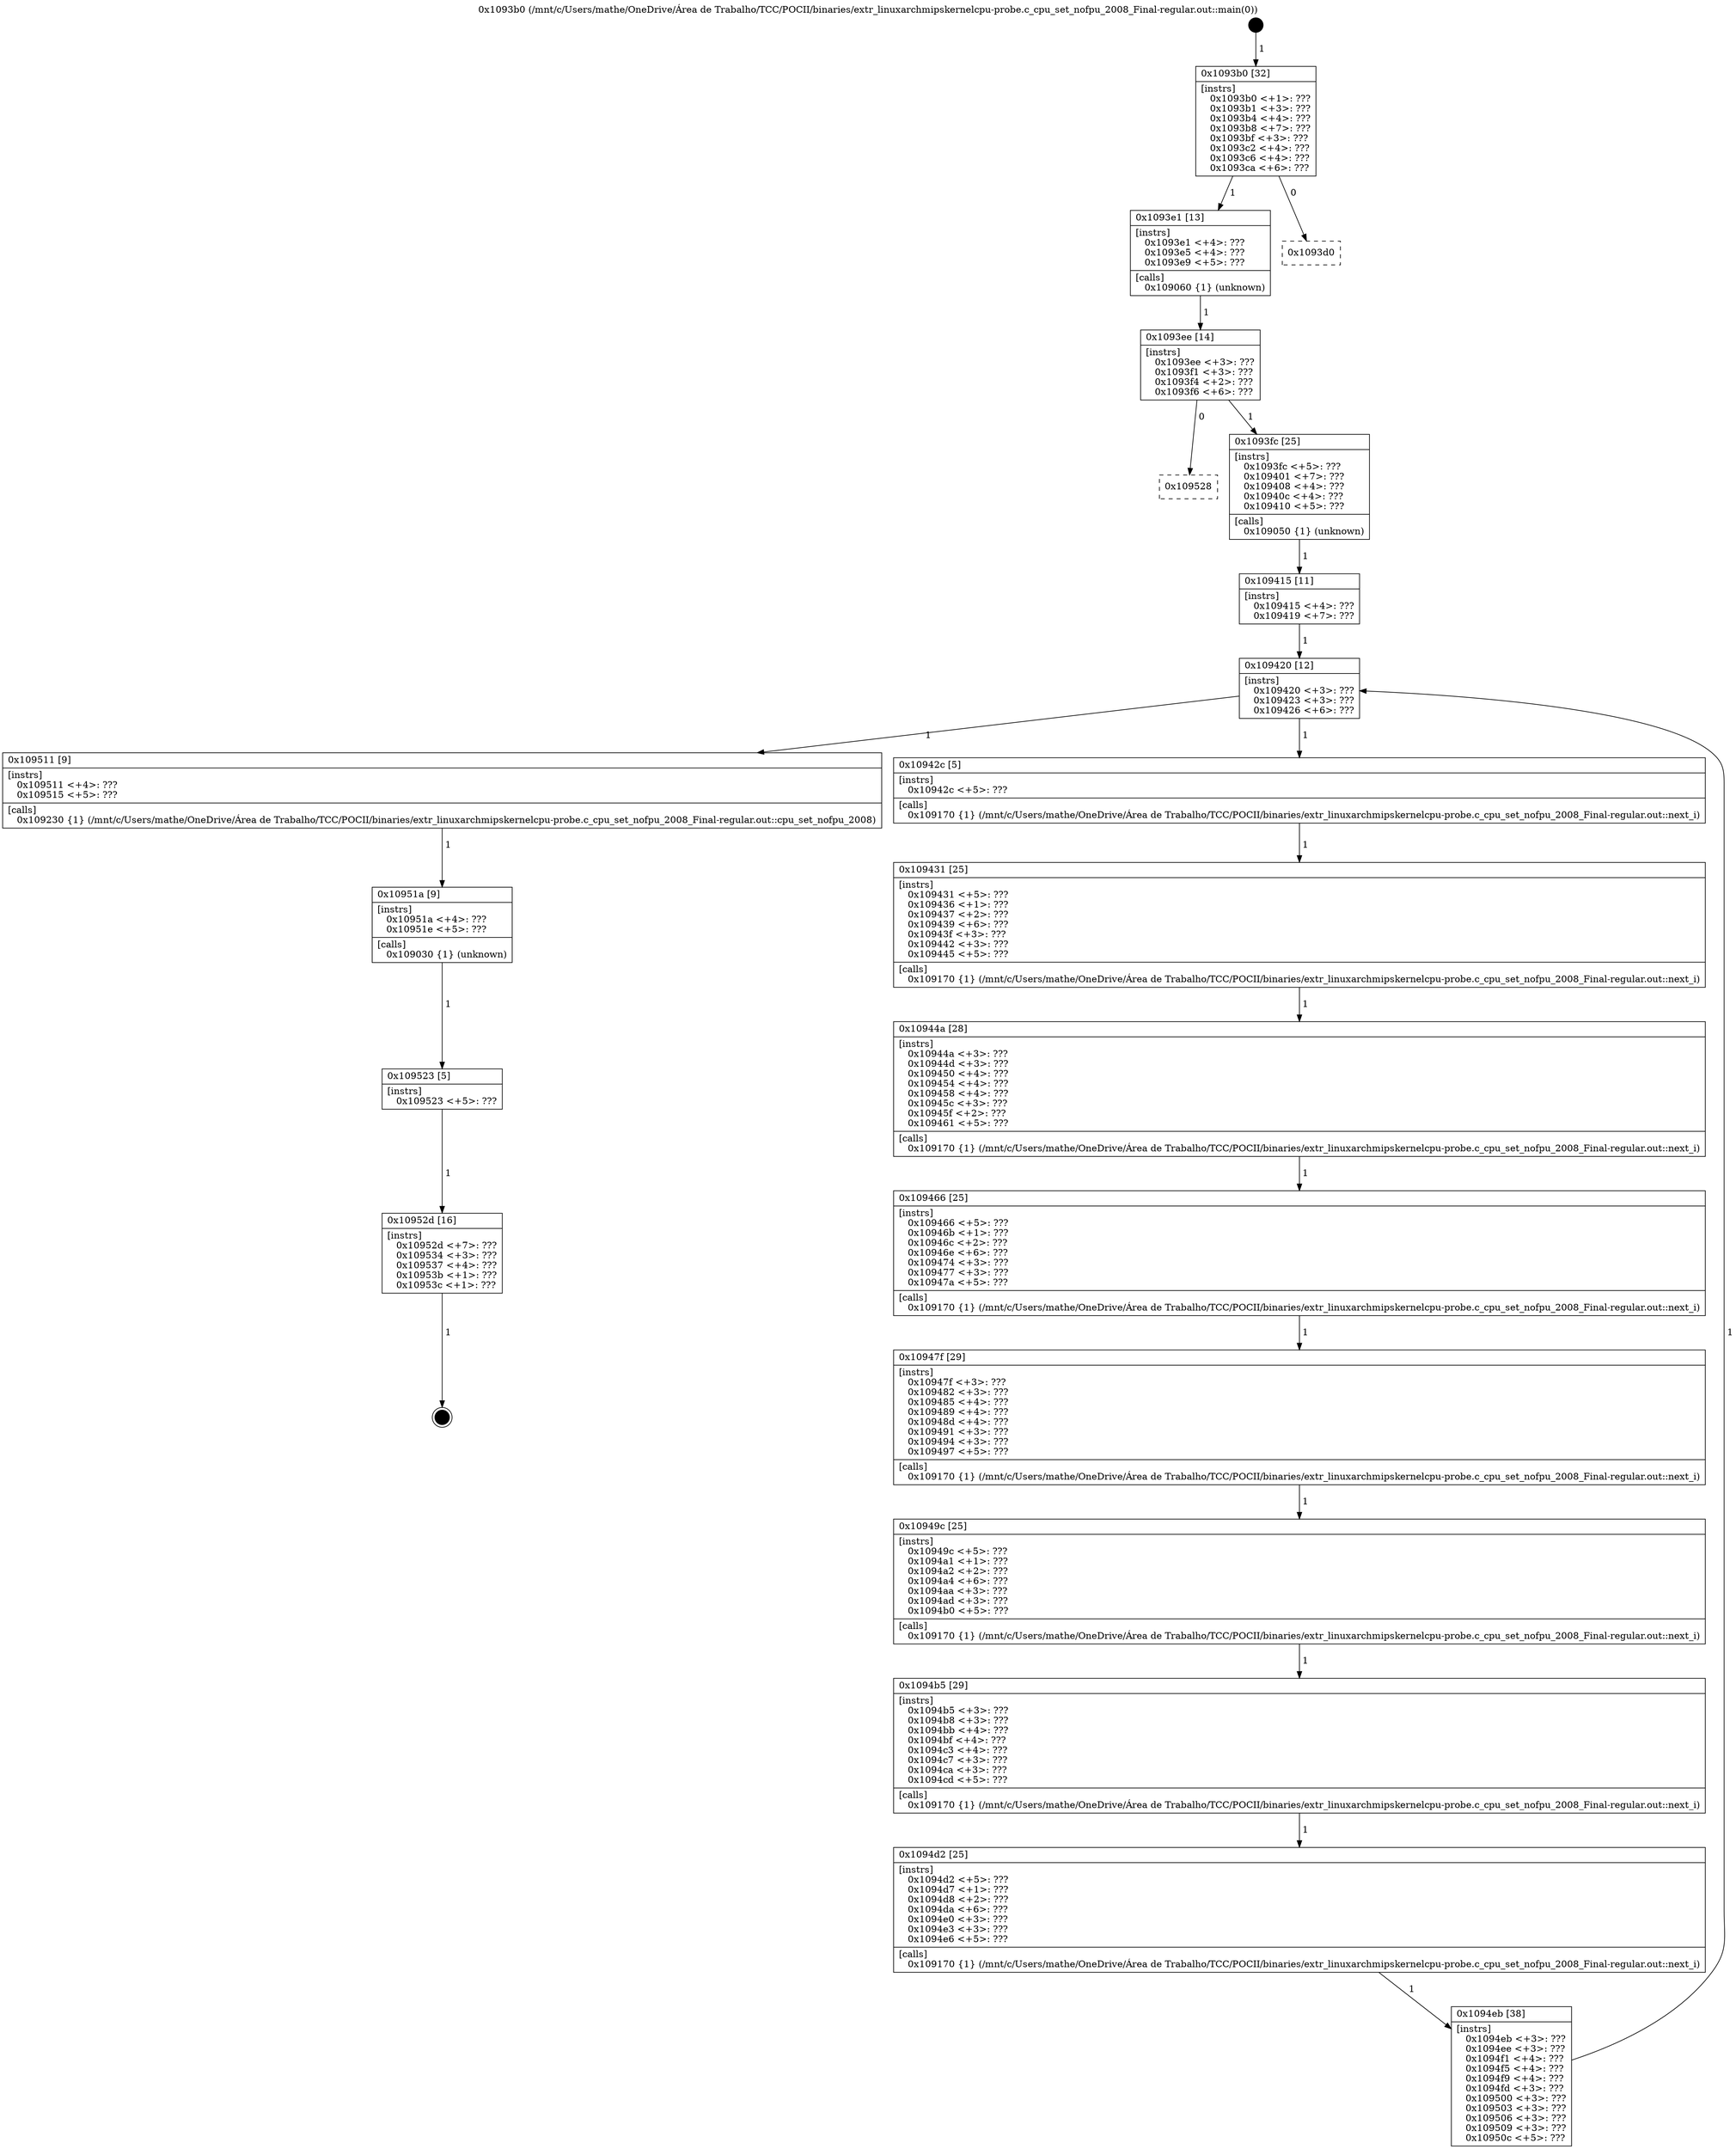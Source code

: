 digraph "0x1093b0" {
  label = "0x1093b0 (/mnt/c/Users/mathe/OneDrive/Área de Trabalho/TCC/POCII/binaries/extr_linuxarchmipskernelcpu-probe.c_cpu_set_nofpu_2008_Final-regular.out::main(0))"
  labelloc = "t"
  node[shape=record]

  Entry [label="",width=0.3,height=0.3,shape=circle,fillcolor=black,style=filled]
  "0x1093b0" [label="{
     0x1093b0 [32]\l
     | [instrs]\l
     &nbsp;&nbsp;0x1093b0 \<+1\>: ???\l
     &nbsp;&nbsp;0x1093b1 \<+3\>: ???\l
     &nbsp;&nbsp;0x1093b4 \<+4\>: ???\l
     &nbsp;&nbsp;0x1093b8 \<+7\>: ???\l
     &nbsp;&nbsp;0x1093bf \<+3\>: ???\l
     &nbsp;&nbsp;0x1093c2 \<+4\>: ???\l
     &nbsp;&nbsp;0x1093c6 \<+4\>: ???\l
     &nbsp;&nbsp;0x1093ca \<+6\>: ???\l
  }"]
  "0x1093e1" [label="{
     0x1093e1 [13]\l
     | [instrs]\l
     &nbsp;&nbsp;0x1093e1 \<+4\>: ???\l
     &nbsp;&nbsp;0x1093e5 \<+4\>: ???\l
     &nbsp;&nbsp;0x1093e9 \<+5\>: ???\l
     | [calls]\l
     &nbsp;&nbsp;0x109060 \{1\} (unknown)\l
  }"]
  "0x1093d0" [label="{
     0x1093d0\l
  }", style=dashed]
  "0x1093ee" [label="{
     0x1093ee [14]\l
     | [instrs]\l
     &nbsp;&nbsp;0x1093ee \<+3\>: ???\l
     &nbsp;&nbsp;0x1093f1 \<+3\>: ???\l
     &nbsp;&nbsp;0x1093f4 \<+2\>: ???\l
     &nbsp;&nbsp;0x1093f6 \<+6\>: ???\l
  }"]
  "0x109528" [label="{
     0x109528\l
  }", style=dashed]
  "0x1093fc" [label="{
     0x1093fc [25]\l
     | [instrs]\l
     &nbsp;&nbsp;0x1093fc \<+5\>: ???\l
     &nbsp;&nbsp;0x109401 \<+7\>: ???\l
     &nbsp;&nbsp;0x109408 \<+4\>: ???\l
     &nbsp;&nbsp;0x10940c \<+4\>: ???\l
     &nbsp;&nbsp;0x109410 \<+5\>: ???\l
     | [calls]\l
     &nbsp;&nbsp;0x109050 \{1\} (unknown)\l
  }"]
  Exit [label="",width=0.3,height=0.3,shape=circle,fillcolor=black,style=filled,peripheries=2]
  "0x109420" [label="{
     0x109420 [12]\l
     | [instrs]\l
     &nbsp;&nbsp;0x109420 \<+3\>: ???\l
     &nbsp;&nbsp;0x109423 \<+3\>: ???\l
     &nbsp;&nbsp;0x109426 \<+6\>: ???\l
  }"]
  "0x109511" [label="{
     0x109511 [9]\l
     | [instrs]\l
     &nbsp;&nbsp;0x109511 \<+4\>: ???\l
     &nbsp;&nbsp;0x109515 \<+5\>: ???\l
     | [calls]\l
     &nbsp;&nbsp;0x109230 \{1\} (/mnt/c/Users/mathe/OneDrive/Área de Trabalho/TCC/POCII/binaries/extr_linuxarchmipskernelcpu-probe.c_cpu_set_nofpu_2008_Final-regular.out::cpu_set_nofpu_2008)\l
  }"]
  "0x10942c" [label="{
     0x10942c [5]\l
     | [instrs]\l
     &nbsp;&nbsp;0x10942c \<+5\>: ???\l
     | [calls]\l
     &nbsp;&nbsp;0x109170 \{1\} (/mnt/c/Users/mathe/OneDrive/Área de Trabalho/TCC/POCII/binaries/extr_linuxarchmipskernelcpu-probe.c_cpu_set_nofpu_2008_Final-regular.out::next_i)\l
  }"]
  "0x109431" [label="{
     0x109431 [25]\l
     | [instrs]\l
     &nbsp;&nbsp;0x109431 \<+5\>: ???\l
     &nbsp;&nbsp;0x109436 \<+1\>: ???\l
     &nbsp;&nbsp;0x109437 \<+2\>: ???\l
     &nbsp;&nbsp;0x109439 \<+6\>: ???\l
     &nbsp;&nbsp;0x10943f \<+3\>: ???\l
     &nbsp;&nbsp;0x109442 \<+3\>: ???\l
     &nbsp;&nbsp;0x109445 \<+5\>: ???\l
     | [calls]\l
     &nbsp;&nbsp;0x109170 \{1\} (/mnt/c/Users/mathe/OneDrive/Área de Trabalho/TCC/POCII/binaries/extr_linuxarchmipskernelcpu-probe.c_cpu_set_nofpu_2008_Final-regular.out::next_i)\l
  }"]
  "0x10944a" [label="{
     0x10944a [28]\l
     | [instrs]\l
     &nbsp;&nbsp;0x10944a \<+3\>: ???\l
     &nbsp;&nbsp;0x10944d \<+3\>: ???\l
     &nbsp;&nbsp;0x109450 \<+4\>: ???\l
     &nbsp;&nbsp;0x109454 \<+4\>: ???\l
     &nbsp;&nbsp;0x109458 \<+4\>: ???\l
     &nbsp;&nbsp;0x10945c \<+3\>: ???\l
     &nbsp;&nbsp;0x10945f \<+2\>: ???\l
     &nbsp;&nbsp;0x109461 \<+5\>: ???\l
     | [calls]\l
     &nbsp;&nbsp;0x109170 \{1\} (/mnt/c/Users/mathe/OneDrive/Área de Trabalho/TCC/POCII/binaries/extr_linuxarchmipskernelcpu-probe.c_cpu_set_nofpu_2008_Final-regular.out::next_i)\l
  }"]
  "0x109466" [label="{
     0x109466 [25]\l
     | [instrs]\l
     &nbsp;&nbsp;0x109466 \<+5\>: ???\l
     &nbsp;&nbsp;0x10946b \<+1\>: ???\l
     &nbsp;&nbsp;0x10946c \<+2\>: ???\l
     &nbsp;&nbsp;0x10946e \<+6\>: ???\l
     &nbsp;&nbsp;0x109474 \<+3\>: ???\l
     &nbsp;&nbsp;0x109477 \<+3\>: ???\l
     &nbsp;&nbsp;0x10947a \<+5\>: ???\l
     | [calls]\l
     &nbsp;&nbsp;0x109170 \{1\} (/mnt/c/Users/mathe/OneDrive/Área de Trabalho/TCC/POCII/binaries/extr_linuxarchmipskernelcpu-probe.c_cpu_set_nofpu_2008_Final-regular.out::next_i)\l
  }"]
  "0x10947f" [label="{
     0x10947f [29]\l
     | [instrs]\l
     &nbsp;&nbsp;0x10947f \<+3\>: ???\l
     &nbsp;&nbsp;0x109482 \<+3\>: ???\l
     &nbsp;&nbsp;0x109485 \<+4\>: ???\l
     &nbsp;&nbsp;0x109489 \<+4\>: ???\l
     &nbsp;&nbsp;0x10948d \<+4\>: ???\l
     &nbsp;&nbsp;0x109491 \<+3\>: ???\l
     &nbsp;&nbsp;0x109494 \<+3\>: ???\l
     &nbsp;&nbsp;0x109497 \<+5\>: ???\l
     | [calls]\l
     &nbsp;&nbsp;0x109170 \{1\} (/mnt/c/Users/mathe/OneDrive/Área de Trabalho/TCC/POCII/binaries/extr_linuxarchmipskernelcpu-probe.c_cpu_set_nofpu_2008_Final-regular.out::next_i)\l
  }"]
  "0x10949c" [label="{
     0x10949c [25]\l
     | [instrs]\l
     &nbsp;&nbsp;0x10949c \<+5\>: ???\l
     &nbsp;&nbsp;0x1094a1 \<+1\>: ???\l
     &nbsp;&nbsp;0x1094a2 \<+2\>: ???\l
     &nbsp;&nbsp;0x1094a4 \<+6\>: ???\l
     &nbsp;&nbsp;0x1094aa \<+3\>: ???\l
     &nbsp;&nbsp;0x1094ad \<+3\>: ???\l
     &nbsp;&nbsp;0x1094b0 \<+5\>: ???\l
     | [calls]\l
     &nbsp;&nbsp;0x109170 \{1\} (/mnt/c/Users/mathe/OneDrive/Área de Trabalho/TCC/POCII/binaries/extr_linuxarchmipskernelcpu-probe.c_cpu_set_nofpu_2008_Final-regular.out::next_i)\l
  }"]
  "0x1094b5" [label="{
     0x1094b5 [29]\l
     | [instrs]\l
     &nbsp;&nbsp;0x1094b5 \<+3\>: ???\l
     &nbsp;&nbsp;0x1094b8 \<+3\>: ???\l
     &nbsp;&nbsp;0x1094bb \<+4\>: ???\l
     &nbsp;&nbsp;0x1094bf \<+4\>: ???\l
     &nbsp;&nbsp;0x1094c3 \<+4\>: ???\l
     &nbsp;&nbsp;0x1094c7 \<+3\>: ???\l
     &nbsp;&nbsp;0x1094ca \<+3\>: ???\l
     &nbsp;&nbsp;0x1094cd \<+5\>: ???\l
     | [calls]\l
     &nbsp;&nbsp;0x109170 \{1\} (/mnt/c/Users/mathe/OneDrive/Área de Trabalho/TCC/POCII/binaries/extr_linuxarchmipskernelcpu-probe.c_cpu_set_nofpu_2008_Final-regular.out::next_i)\l
  }"]
  "0x1094d2" [label="{
     0x1094d2 [25]\l
     | [instrs]\l
     &nbsp;&nbsp;0x1094d2 \<+5\>: ???\l
     &nbsp;&nbsp;0x1094d7 \<+1\>: ???\l
     &nbsp;&nbsp;0x1094d8 \<+2\>: ???\l
     &nbsp;&nbsp;0x1094da \<+6\>: ???\l
     &nbsp;&nbsp;0x1094e0 \<+3\>: ???\l
     &nbsp;&nbsp;0x1094e3 \<+3\>: ???\l
     &nbsp;&nbsp;0x1094e6 \<+5\>: ???\l
     | [calls]\l
     &nbsp;&nbsp;0x109170 \{1\} (/mnt/c/Users/mathe/OneDrive/Área de Trabalho/TCC/POCII/binaries/extr_linuxarchmipskernelcpu-probe.c_cpu_set_nofpu_2008_Final-regular.out::next_i)\l
  }"]
  "0x1094eb" [label="{
     0x1094eb [38]\l
     | [instrs]\l
     &nbsp;&nbsp;0x1094eb \<+3\>: ???\l
     &nbsp;&nbsp;0x1094ee \<+3\>: ???\l
     &nbsp;&nbsp;0x1094f1 \<+4\>: ???\l
     &nbsp;&nbsp;0x1094f5 \<+4\>: ???\l
     &nbsp;&nbsp;0x1094f9 \<+4\>: ???\l
     &nbsp;&nbsp;0x1094fd \<+3\>: ???\l
     &nbsp;&nbsp;0x109500 \<+3\>: ???\l
     &nbsp;&nbsp;0x109503 \<+3\>: ???\l
     &nbsp;&nbsp;0x109506 \<+3\>: ???\l
     &nbsp;&nbsp;0x109509 \<+3\>: ???\l
     &nbsp;&nbsp;0x10950c \<+5\>: ???\l
  }"]
  "0x109415" [label="{
     0x109415 [11]\l
     | [instrs]\l
     &nbsp;&nbsp;0x109415 \<+4\>: ???\l
     &nbsp;&nbsp;0x109419 \<+7\>: ???\l
  }"]
  "0x10951a" [label="{
     0x10951a [9]\l
     | [instrs]\l
     &nbsp;&nbsp;0x10951a \<+4\>: ???\l
     &nbsp;&nbsp;0x10951e \<+5\>: ???\l
     | [calls]\l
     &nbsp;&nbsp;0x109030 \{1\} (unknown)\l
  }"]
  "0x109523" [label="{
     0x109523 [5]\l
     | [instrs]\l
     &nbsp;&nbsp;0x109523 \<+5\>: ???\l
  }"]
  "0x10952d" [label="{
     0x10952d [16]\l
     | [instrs]\l
     &nbsp;&nbsp;0x10952d \<+7\>: ???\l
     &nbsp;&nbsp;0x109534 \<+3\>: ???\l
     &nbsp;&nbsp;0x109537 \<+4\>: ???\l
     &nbsp;&nbsp;0x10953b \<+1\>: ???\l
     &nbsp;&nbsp;0x10953c \<+1\>: ???\l
  }"]
  Entry -> "0x1093b0" [label=" 1"]
  "0x1093b0" -> "0x1093e1" [label=" 1"]
  "0x1093b0" -> "0x1093d0" [label=" 0"]
  "0x1093e1" -> "0x1093ee" [label=" 1"]
  "0x1093ee" -> "0x109528" [label=" 0"]
  "0x1093ee" -> "0x1093fc" [label=" 1"]
  "0x10952d" -> Exit [label=" 1"]
  "0x1093fc" -> "0x109415" [label=" 1"]
  "0x109420" -> "0x109511" [label=" 1"]
  "0x109420" -> "0x10942c" [label=" 1"]
  "0x10942c" -> "0x109431" [label=" 1"]
  "0x109431" -> "0x10944a" [label=" 1"]
  "0x10944a" -> "0x109466" [label=" 1"]
  "0x109466" -> "0x10947f" [label=" 1"]
  "0x10947f" -> "0x10949c" [label=" 1"]
  "0x10949c" -> "0x1094b5" [label=" 1"]
  "0x1094b5" -> "0x1094d2" [label=" 1"]
  "0x1094d2" -> "0x1094eb" [label=" 1"]
  "0x109415" -> "0x109420" [label=" 1"]
  "0x1094eb" -> "0x109420" [label=" 1"]
  "0x109511" -> "0x10951a" [label=" 1"]
  "0x10951a" -> "0x109523" [label=" 1"]
  "0x109523" -> "0x10952d" [label=" 1"]
}
